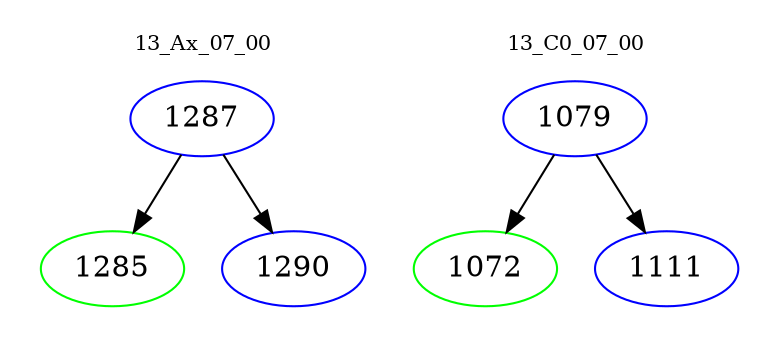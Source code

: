 digraph{
subgraph cluster_0 {
color = white
label = "13_Ax_07_00";
fontsize=10;
T0_1287 [label="1287", color="blue"]
T0_1287 -> T0_1285 [color="black"]
T0_1285 [label="1285", color="green"]
T0_1287 -> T0_1290 [color="black"]
T0_1290 [label="1290", color="blue"]
}
subgraph cluster_1 {
color = white
label = "13_C0_07_00";
fontsize=10;
T1_1079 [label="1079", color="blue"]
T1_1079 -> T1_1072 [color="black"]
T1_1072 [label="1072", color="green"]
T1_1079 -> T1_1111 [color="black"]
T1_1111 [label="1111", color="blue"]
}
}
